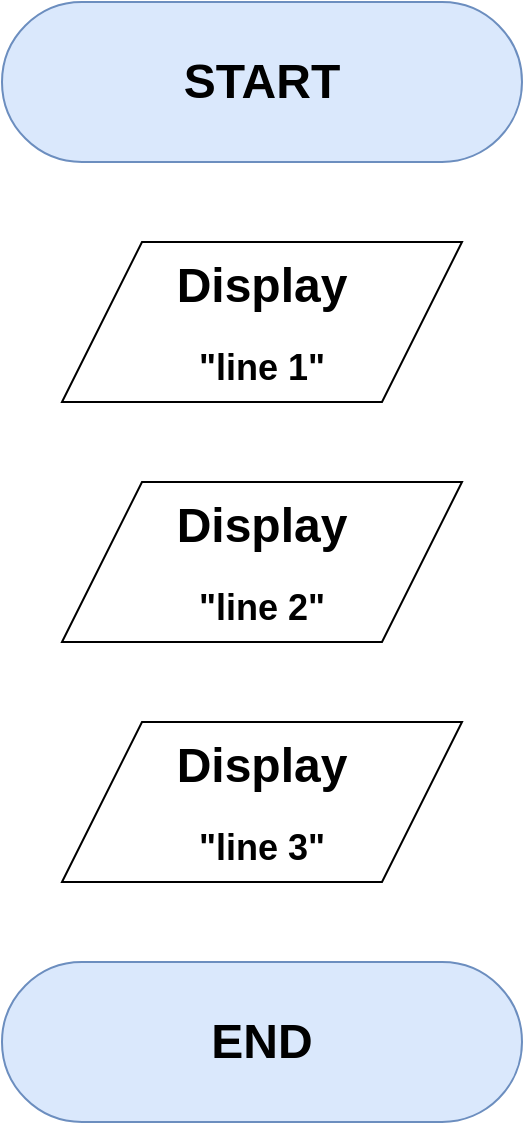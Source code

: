 <mxfile version="24.5.4" type="github">
  <diagram name="Page-1" id="mYBH6MhaRYFxdhJC3-Am">
    <mxGraphModel dx="1189" dy="687" grid="1" gridSize="10" guides="1" tooltips="1" connect="1" arrows="1" fold="1" page="1" pageScale="1" pageWidth="850" pageHeight="1100" math="0" shadow="0">
      <root>
        <mxCell id="0" />
        <mxCell id="1" parent="0" />
        <mxCell id="P1f1h8eZhRT9AxHkjru2-1" value="&lt;h1&gt;START&lt;/h1&gt;" style="html=1;dashed=0;whiteSpace=wrap;shape=mxgraph.dfd.start;fillColor=#dae8fc;strokeColor=#6c8ebf;" vertex="1" parent="1">
          <mxGeometry x="295" y="40" width="260" height="80" as="geometry" />
        </mxCell>
        <mxCell id="P1f1h8eZhRT9AxHkjru2-2" value="&lt;h1&gt;Display&lt;/h1&gt;&lt;h2&gt;&quot;line 1&quot;&lt;/h2&gt;" style="shape=parallelogram;perimeter=parallelogramPerimeter;whiteSpace=wrap;html=1;dashed=0;" vertex="1" parent="1">
          <mxGeometry x="325" y="160" width="200" height="80" as="geometry" />
        </mxCell>
        <mxCell id="P1f1h8eZhRT9AxHkjru2-3" value="&lt;h1&gt;Display&lt;/h1&gt;&lt;h2&gt;&quot;line 2&quot;&lt;/h2&gt;" style="shape=parallelogram;perimeter=parallelogramPerimeter;whiteSpace=wrap;html=1;dashed=0;" vertex="1" parent="1">
          <mxGeometry x="325" y="280" width="200" height="80" as="geometry" />
        </mxCell>
        <mxCell id="P1f1h8eZhRT9AxHkjru2-4" value="&lt;h1&gt;Display&lt;/h1&gt;&lt;h2&gt;&quot;line 3&quot;&lt;/h2&gt;" style="shape=parallelogram;perimeter=parallelogramPerimeter;whiteSpace=wrap;html=1;dashed=0;" vertex="1" parent="1">
          <mxGeometry x="325" y="400" width="200" height="80" as="geometry" />
        </mxCell>
        <mxCell id="P1f1h8eZhRT9AxHkjru2-5" style="edgeStyle=orthogonalEdgeStyle;rounded=0;orthogonalLoop=1;jettySize=auto;html=1;exitX=0.5;exitY=1;exitDx=0;exitDy=0;" edge="1" parent="1" source="P1f1h8eZhRT9AxHkjru2-3" target="P1f1h8eZhRT9AxHkjru2-3">
          <mxGeometry relative="1" as="geometry" />
        </mxCell>
        <mxCell id="P1f1h8eZhRT9AxHkjru2-6" value="&lt;h1&gt;END&lt;/h1&gt;" style="html=1;dashed=0;whiteSpace=wrap;shape=mxgraph.dfd.start;fillColor=#dae8fc;strokeColor=#6c8ebf;" vertex="1" parent="1">
          <mxGeometry x="295" y="520" width="260" height="80" as="geometry" />
        </mxCell>
      </root>
    </mxGraphModel>
  </diagram>
</mxfile>

